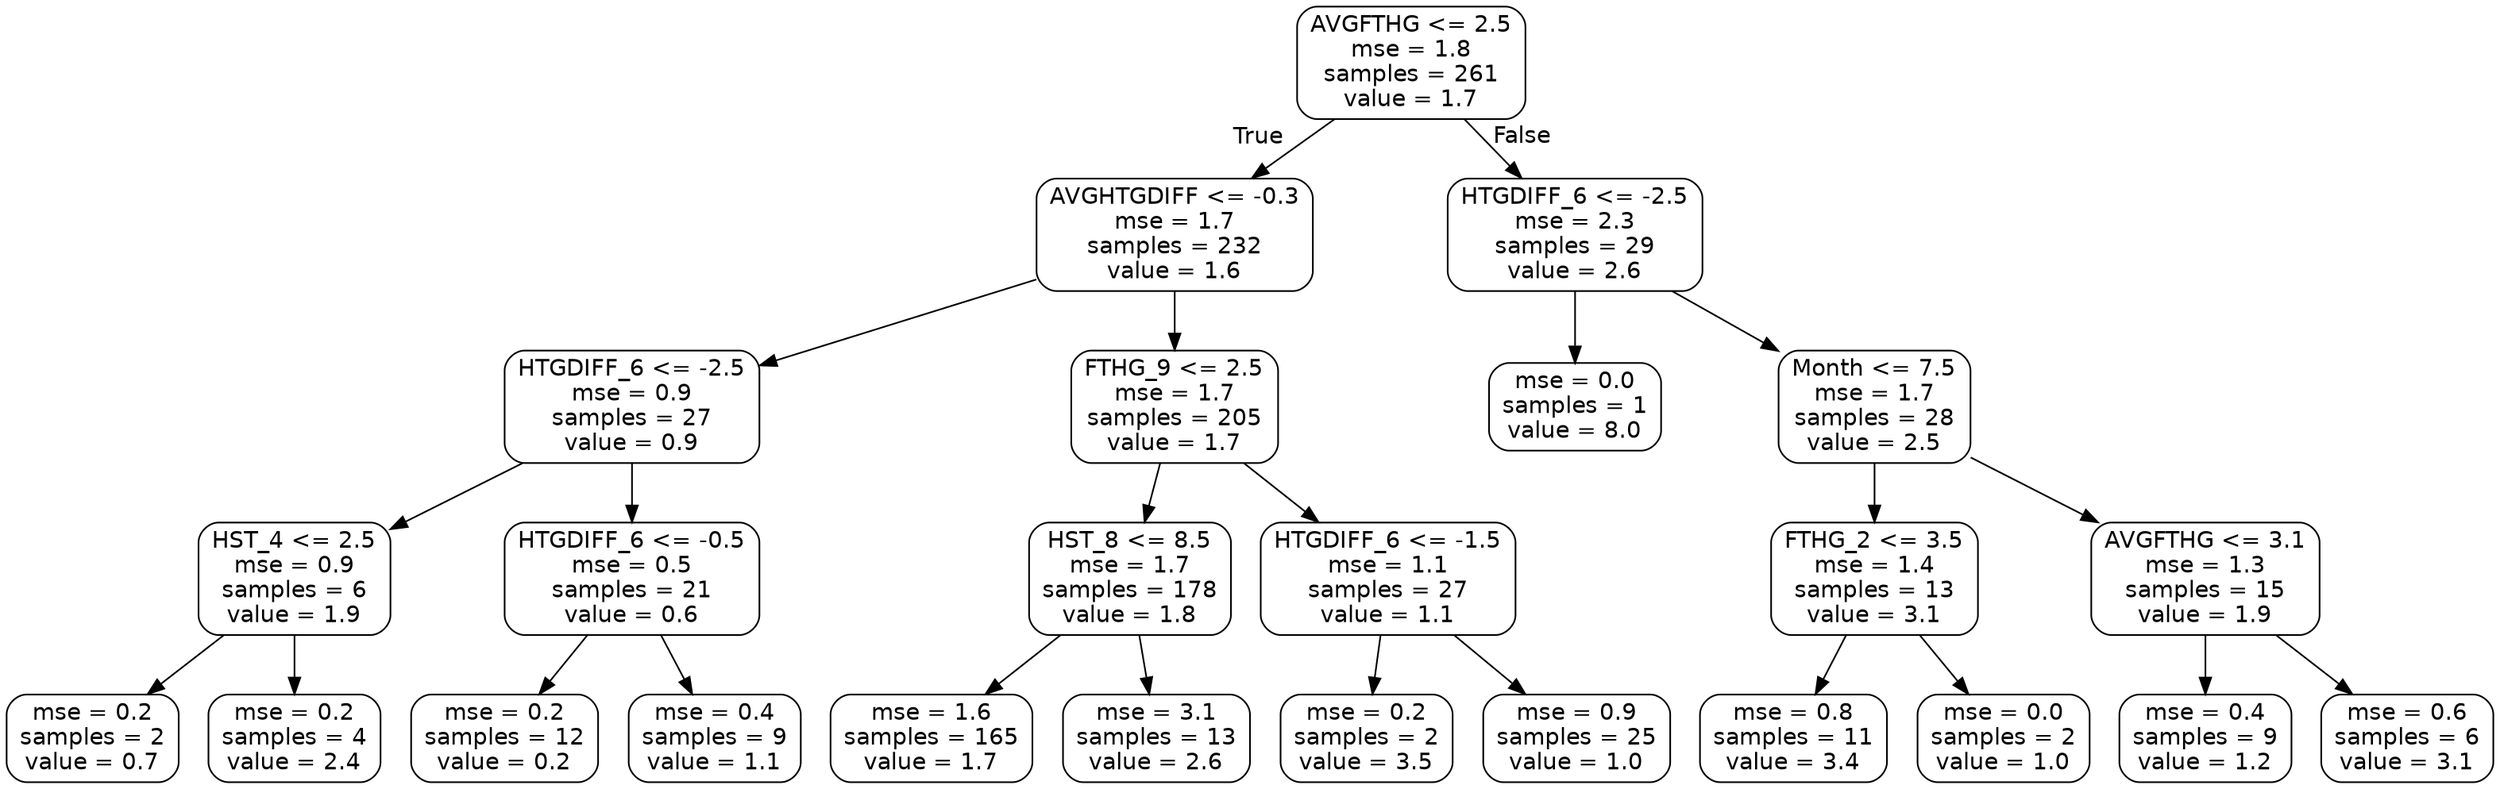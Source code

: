 digraph Tree {
node [shape=box, style="rounded", color="black", fontname=helvetica] ;
edge [fontname=helvetica] ;
0 [label="AVGFTHG <= 2.5\nmse = 1.8\nsamples = 261\nvalue = 1.7"] ;
1 [label="AVGHTGDIFF <= -0.3\nmse = 1.7\nsamples = 232\nvalue = 1.6"] ;
0 -> 1 [labeldistance=2.5, labelangle=45, headlabel="True"] ;
2 [label="HTGDIFF_6 <= -2.5\nmse = 0.9\nsamples = 27\nvalue = 0.9"] ;
1 -> 2 ;
3 [label="HST_4 <= 2.5\nmse = 0.9\nsamples = 6\nvalue = 1.9"] ;
2 -> 3 ;
4 [label="mse = 0.2\nsamples = 2\nvalue = 0.7"] ;
3 -> 4 ;
5 [label="mse = 0.2\nsamples = 4\nvalue = 2.4"] ;
3 -> 5 ;
6 [label="HTGDIFF_6 <= -0.5\nmse = 0.5\nsamples = 21\nvalue = 0.6"] ;
2 -> 6 ;
7 [label="mse = 0.2\nsamples = 12\nvalue = 0.2"] ;
6 -> 7 ;
8 [label="mse = 0.4\nsamples = 9\nvalue = 1.1"] ;
6 -> 8 ;
9 [label="FTHG_9 <= 2.5\nmse = 1.7\nsamples = 205\nvalue = 1.7"] ;
1 -> 9 ;
10 [label="HST_8 <= 8.5\nmse = 1.7\nsamples = 178\nvalue = 1.8"] ;
9 -> 10 ;
11 [label="mse = 1.6\nsamples = 165\nvalue = 1.7"] ;
10 -> 11 ;
12 [label="mse = 3.1\nsamples = 13\nvalue = 2.6"] ;
10 -> 12 ;
13 [label="HTGDIFF_6 <= -1.5\nmse = 1.1\nsamples = 27\nvalue = 1.1"] ;
9 -> 13 ;
14 [label="mse = 0.2\nsamples = 2\nvalue = 3.5"] ;
13 -> 14 ;
15 [label="mse = 0.9\nsamples = 25\nvalue = 1.0"] ;
13 -> 15 ;
16 [label="HTGDIFF_6 <= -2.5\nmse = 2.3\nsamples = 29\nvalue = 2.6"] ;
0 -> 16 [labeldistance=2.5, labelangle=-45, headlabel="False"] ;
17 [label="mse = 0.0\nsamples = 1\nvalue = 8.0"] ;
16 -> 17 ;
18 [label="Month <= 7.5\nmse = 1.7\nsamples = 28\nvalue = 2.5"] ;
16 -> 18 ;
19 [label="FTHG_2 <= 3.5\nmse = 1.4\nsamples = 13\nvalue = 3.1"] ;
18 -> 19 ;
20 [label="mse = 0.8\nsamples = 11\nvalue = 3.4"] ;
19 -> 20 ;
21 [label="mse = 0.0\nsamples = 2\nvalue = 1.0"] ;
19 -> 21 ;
22 [label="AVGFTHG <= 3.1\nmse = 1.3\nsamples = 15\nvalue = 1.9"] ;
18 -> 22 ;
23 [label="mse = 0.4\nsamples = 9\nvalue = 1.2"] ;
22 -> 23 ;
24 [label="mse = 0.6\nsamples = 6\nvalue = 3.1"] ;
22 -> 24 ;
}
